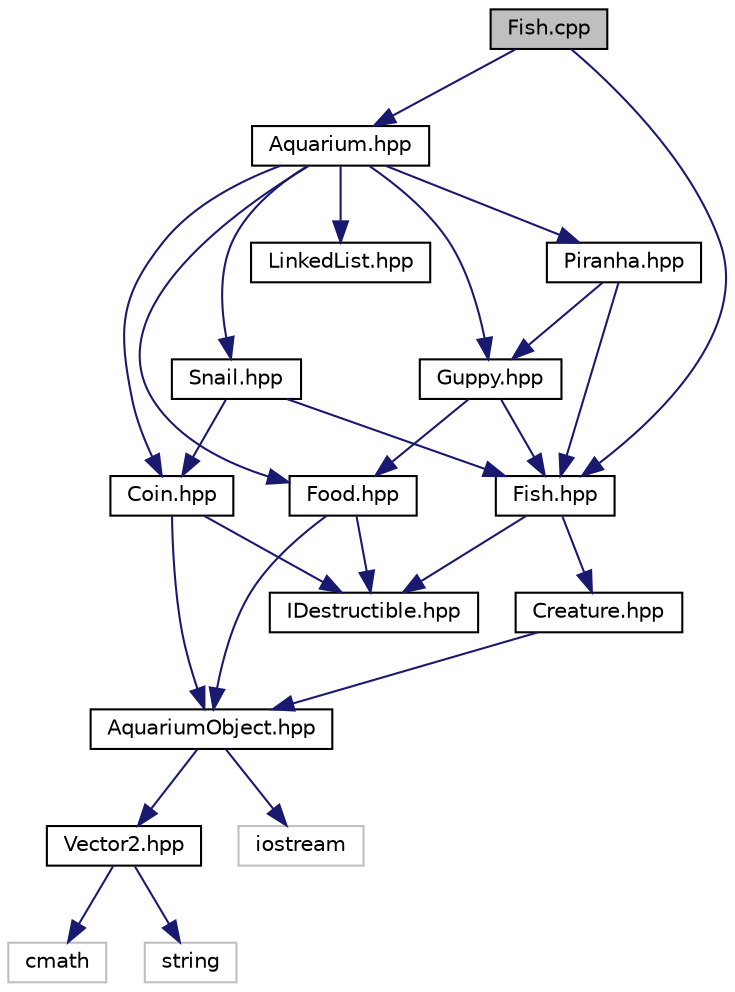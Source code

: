 digraph "Fish.cpp"
{
  edge [fontname="Helvetica",fontsize="10",labelfontname="Helvetica",labelfontsize="10"];
  node [fontname="Helvetica",fontsize="10",shape=record];
  Node0 [label="Fish.cpp",height=0.2,width=0.4,color="black", fillcolor="grey75", style="filled", fontcolor="black"];
  Node0 -> Node1 [color="midnightblue",fontsize="10",style="solid"];
  Node1 [label="Fish.hpp",height=0.2,width=0.4,color="black", fillcolor="white", style="filled",URL="$_fish_8hpp.html"];
  Node1 -> Node2 [color="midnightblue",fontsize="10",style="solid"];
  Node2 [label="Creature.hpp",height=0.2,width=0.4,color="black", fillcolor="white", style="filled",URL="$_creature_8hpp.html"];
  Node2 -> Node3 [color="midnightblue",fontsize="10",style="solid"];
  Node3 [label="AquariumObject.hpp",height=0.2,width=0.4,color="black", fillcolor="white", style="filled",URL="$_aquarium_object_8hpp.html"];
  Node3 -> Node4 [color="midnightblue",fontsize="10",style="solid"];
  Node4 [label="Vector2.hpp",height=0.2,width=0.4,color="black", fillcolor="white", style="filled",URL="$_vector2_8hpp.html"];
  Node4 -> Node5 [color="midnightblue",fontsize="10",style="solid"];
  Node5 [label="cmath",height=0.2,width=0.4,color="grey75", fillcolor="white", style="filled"];
  Node4 -> Node6 [color="midnightblue",fontsize="10",style="solid"];
  Node6 [label="string",height=0.2,width=0.4,color="grey75", fillcolor="white", style="filled"];
  Node3 -> Node7 [color="midnightblue",fontsize="10",style="solid"];
  Node7 [label="iostream",height=0.2,width=0.4,color="grey75", fillcolor="white", style="filled"];
  Node1 -> Node8 [color="midnightblue",fontsize="10",style="solid"];
  Node8 [label="IDestructible.hpp",height=0.2,width=0.4,color="black", fillcolor="white", style="filled",URL="$_i_destructible_8hpp.html"];
  Node0 -> Node9 [color="midnightblue",fontsize="10",style="solid"];
  Node9 [label="Aquarium.hpp",height=0.2,width=0.4,color="black", fillcolor="white", style="filled",URL="$_aquarium_8hpp.html"];
  Node9 -> Node10 [color="midnightblue",fontsize="10",style="solid"];
  Node10 [label="Guppy.hpp",height=0.2,width=0.4,color="black", fillcolor="white", style="filled",URL="$_guppy_8hpp.html"];
  Node10 -> Node1 [color="midnightblue",fontsize="10",style="solid"];
  Node10 -> Node11 [color="midnightblue",fontsize="10",style="solid"];
  Node11 [label="Food.hpp",height=0.2,width=0.4,color="black", fillcolor="white", style="filled",URL="$_food_8hpp.html"];
  Node11 -> Node3 [color="midnightblue",fontsize="10",style="solid"];
  Node11 -> Node8 [color="midnightblue",fontsize="10",style="solid"];
  Node9 -> Node12 [color="midnightblue",fontsize="10",style="solid"];
  Node12 [label="Piranha.hpp",height=0.2,width=0.4,color="black", fillcolor="white", style="filled",URL="$_piranha_8hpp.html"];
  Node12 -> Node1 [color="midnightblue",fontsize="10",style="solid"];
  Node12 -> Node10 [color="midnightblue",fontsize="10",style="solid"];
  Node9 -> Node13 [color="midnightblue",fontsize="10",style="solid"];
  Node13 [label="Snail.hpp",height=0.2,width=0.4,color="black", fillcolor="white", style="filled",URL="$_snail_8hpp.html"];
  Node13 -> Node1 [color="midnightblue",fontsize="10",style="solid"];
  Node13 -> Node14 [color="midnightblue",fontsize="10",style="solid"];
  Node14 [label="Coin.hpp",height=0.2,width=0.4,color="black", fillcolor="white", style="filled",URL="$_coin_8hpp.html"];
  Node14 -> Node3 [color="midnightblue",fontsize="10",style="solid"];
  Node14 -> Node8 [color="midnightblue",fontsize="10",style="solid"];
  Node9 -> Node11 [color="midnightblue",fontsize="10",style="solid"];
  Node9 -> Node14 [color="midnightblue",fontsize="10",style="solid"];
  Node9 -> Node15 [color="midnightblue",fontsize="10",style="solid"];
  Node15 [label="LinkedList.hpp",height=0.2,width=0.4,color="black", fillcolor="white", style="filled",URL="$_linked_list_8hpp.html"];
}
